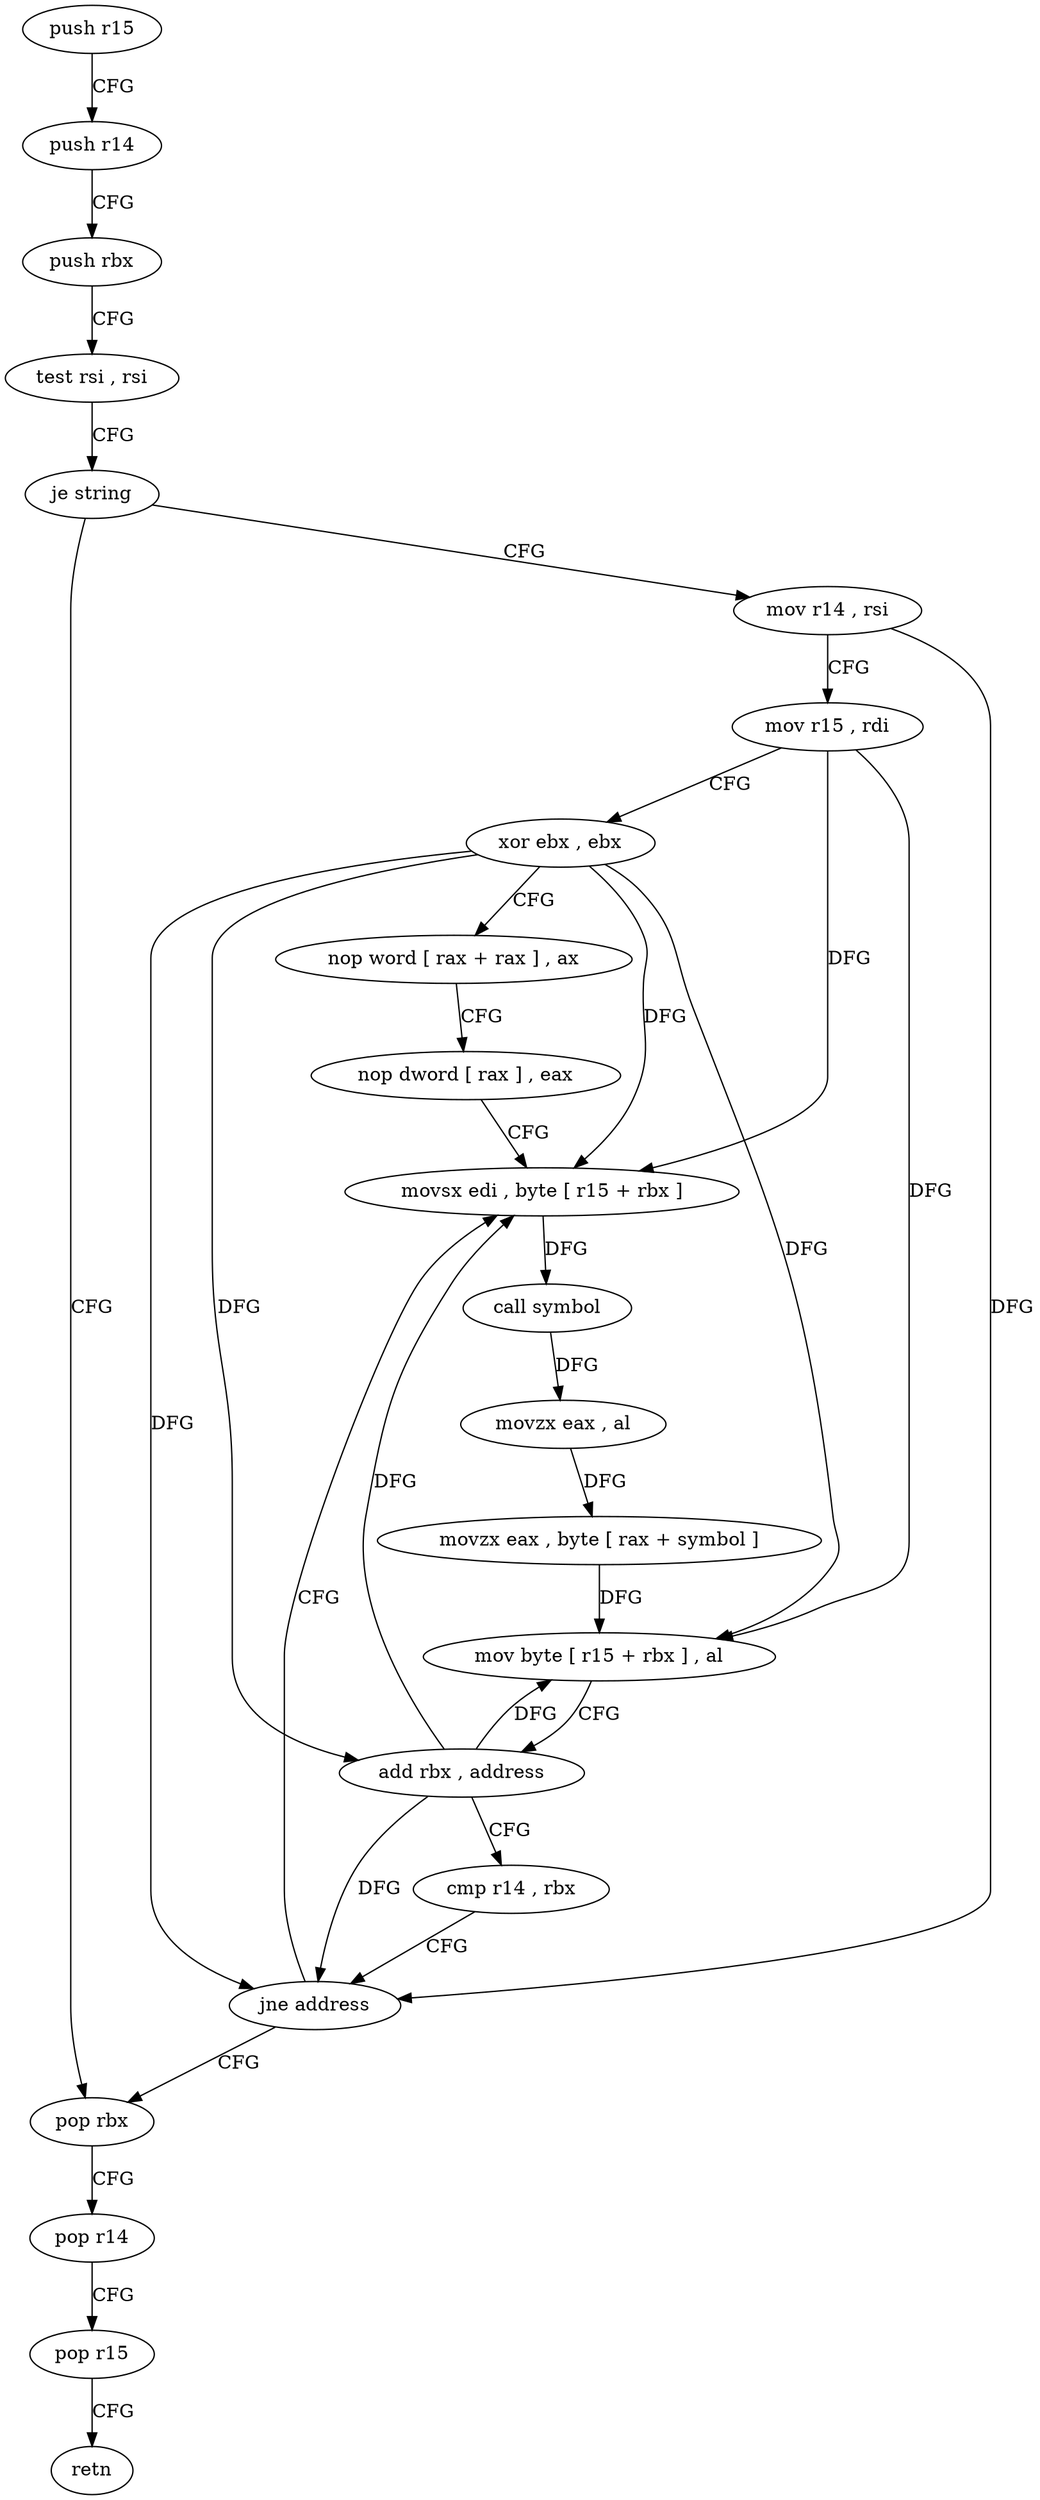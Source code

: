 digraph "func" {
"4214880" [label = "push r15" ]
"4214882" [label = "push r14" ]
"4214884" [label = "push rbx" ]
"4214885" [label = "test rsi , rsi" ]
"4214888" [label = "je string" ]
"4214945" [label = "pop rbx" ]
"4214890" [label = "mov r14 , rsi" ]
"4214946" [label = "pop r14" ]
"4214948" [label = "pop r15" ]
"4214950" [label = "retn" ]
"4214893" [label = "mov r15 , rdi" ]
"4214896" [label = "xor ebx , ebx" ]
"4214898" [label = "nop word [ rax + rax ] , ax" ]
"4214908" [label = "nop dword [ rax ] , eax" ]
"4214912" [label = "movsx edi , byte [ r15 + rbx ]" ]
"4214917" [label = "call symbol" ]
"4214922" [label = "movzx eax , al" ]
"4214925" [label = "movzx eax , byte [ rax + symbol ]" ]
"4214932" [label = "mov byte [ r15 + rbx ] , al" ]
"4214936" [label = "add rbx , address" ]
"4214940" [label = "cmp r14 , rbx" ]
"4214943" [label = "jne address" ]
"4214880" -> "4214882" [ label = "CFG" ]
"4214882" -> "4214884" [ label = "CFG" ]
"4214884" -> "4214885" [ label = "CFG" ]
"4214885" -> "4214888" [ label = "CFG" ]
"4214888" -> "4214945" [ label = "CFG" ]
"4214888" -> "4214890" [ label = "CFG" ]
"4214945" -> "4214946" [ label = "CFG" ]
"4214890" -> "4214893" [ label = "CFG" ]
"4214890" -> "4214943" [ label = "DFG" ]
"4214946" -> "4214948" [ label = "CFG" ]
"4214948" -> "4214950" [ label = "CFG" ]
"4214893" -> "4214896" [ label = "CFG" ]
"4214893" -> "4214912" [ label = "DFG" ]
"4214893" -> "4214932" [ label = "DFG" ]
"4214896" -> "4214898" [ label = "CFG" ]
"4214896" -> "4214912" [ label = "DFG" ]
"4214896" -> "4214932" [ label = "DFG" ]
"4214896" -> "4214936" [ label = "DFG" ]
"4214896" -> "4214943" [ label = "DFG" ]
"4214898" -> "4214908" [ label = "CFG" ]
"4214908" -> "4214912" [ label = "CFG" ]
"4214912" -> "4214917" [ label = "DFG" ]
"4214917" -> "4214922" [ label = "DFG" ]
"4214922" -> "4214925" [ label = "DFG" ]
"4214925" -> "4214932" [ label = "DFG" ]
"4214932" -> "4214936" [ label = "CFG" ]
"4214936" -> "4214940" [ label = "CFG" ]
"4214936" -> "4214912" [ label = "DFG" ]
"4214936" -> "4214932" [ label = "DFG" ]
"4214936" -> "4214943" [ label = "DFG" ]
"4214940" -> "4214943" [ label = "CFG" ]
"4214943" -> "4214912" [ label = "CFG" ]
"4214943" -> "4214945" [ label = "CFG" ]
}

